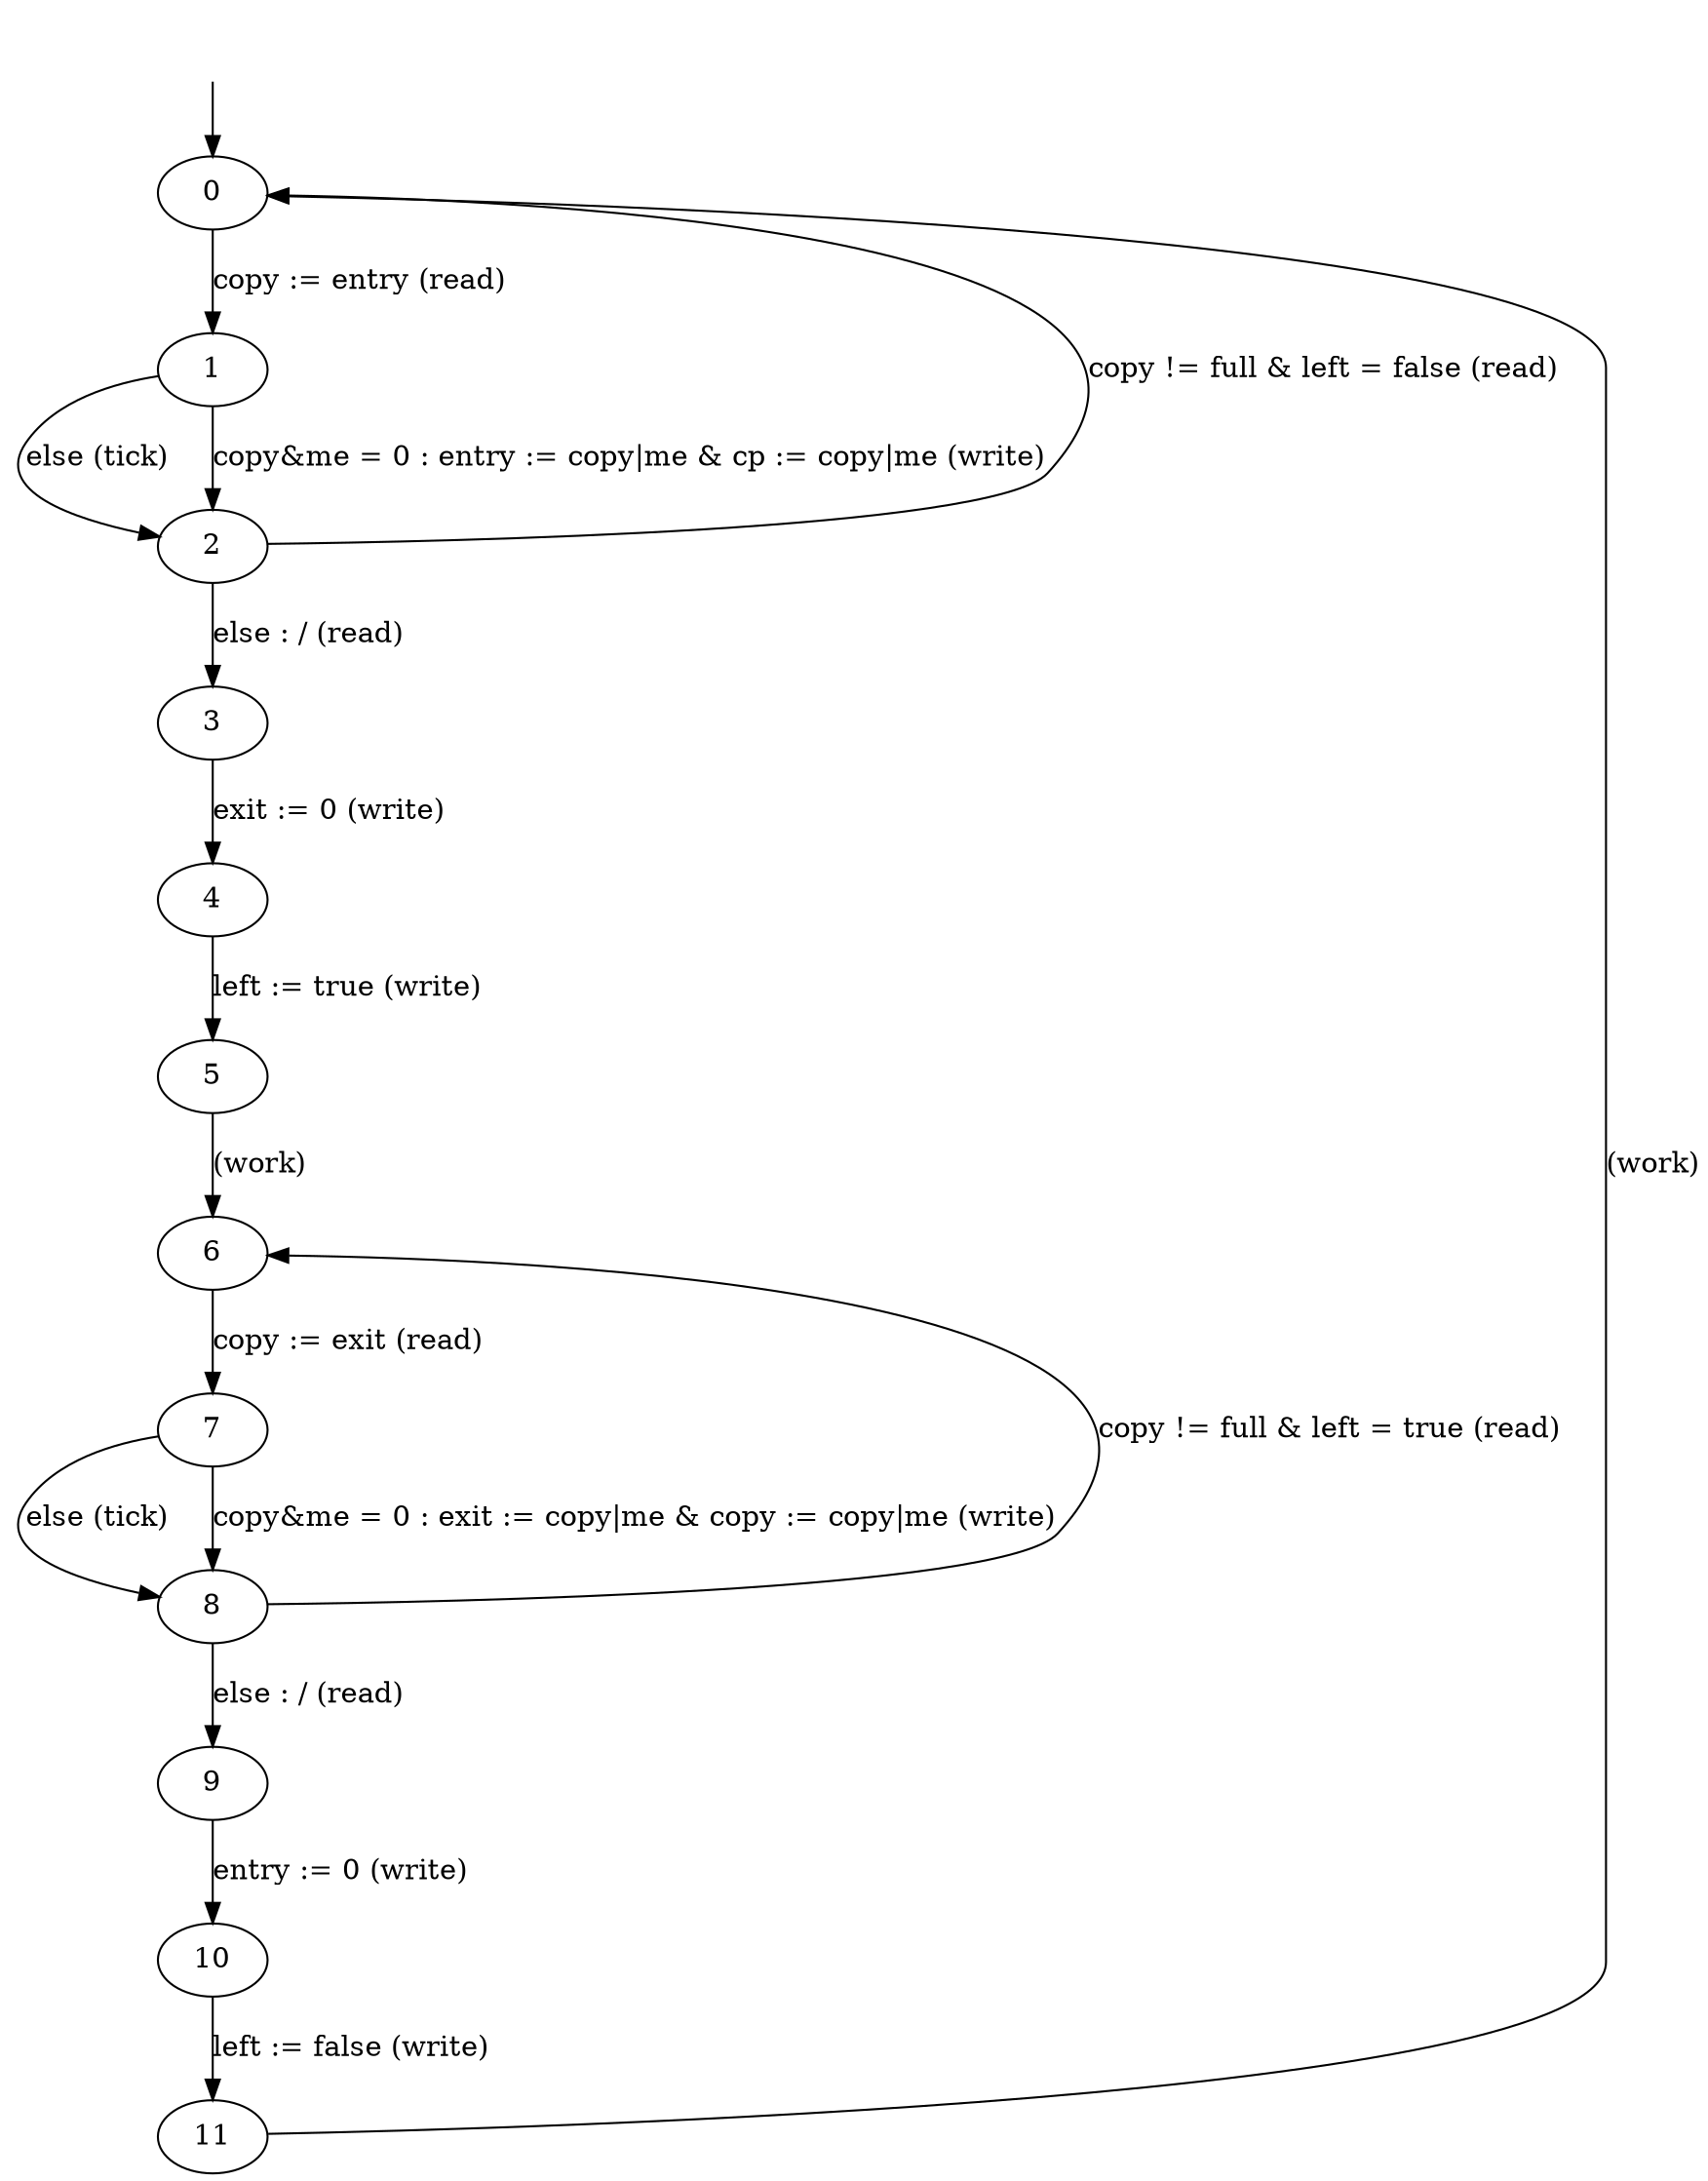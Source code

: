 digraph {
	initial_state_source [style=invis]
	initial_state_source -> "0"

	"0" -> "1" [weight=10, label="copy := entry (read)"]
	"1" -> "2" [label="else (tick)"]
	"1" -> "2" [weight=10, label="copy&me = 0 : entry := copy|me & cp := copy|me (write)"]

	"2" -> "0" [label="copy != full & left = false (read)"]
	"2" -> "3" [weight=10, label="else : / (read)"]
	"3" -> "4" [weight=10, label="exit := 0 (write)"]
	"4" -> "5" [weight=10, label="left := true (write)"]

	"5" -> "6" [weight=10, label="(work)"]

	"6" -> "7" [weight=10, label="copy := exit (read)"]
	"7" -> "8" [label="else (tick)"]
	"7" -> "8" [weight=10, label="copy&me = 0 : exit := copy|me & copy := copy|me (write)"]

	"8" -> "6" [label="copy != full & left = true (read)"]
	"8" -> "9" [weight=10, label="else : / (read)"]
	"9" -> "10" [weight=10, label="entry := 0 (write)"]
	"10" -> "11" [weight=10, label="left := false (write)"]

	"11" -> "0" [label="(work)"]
}

